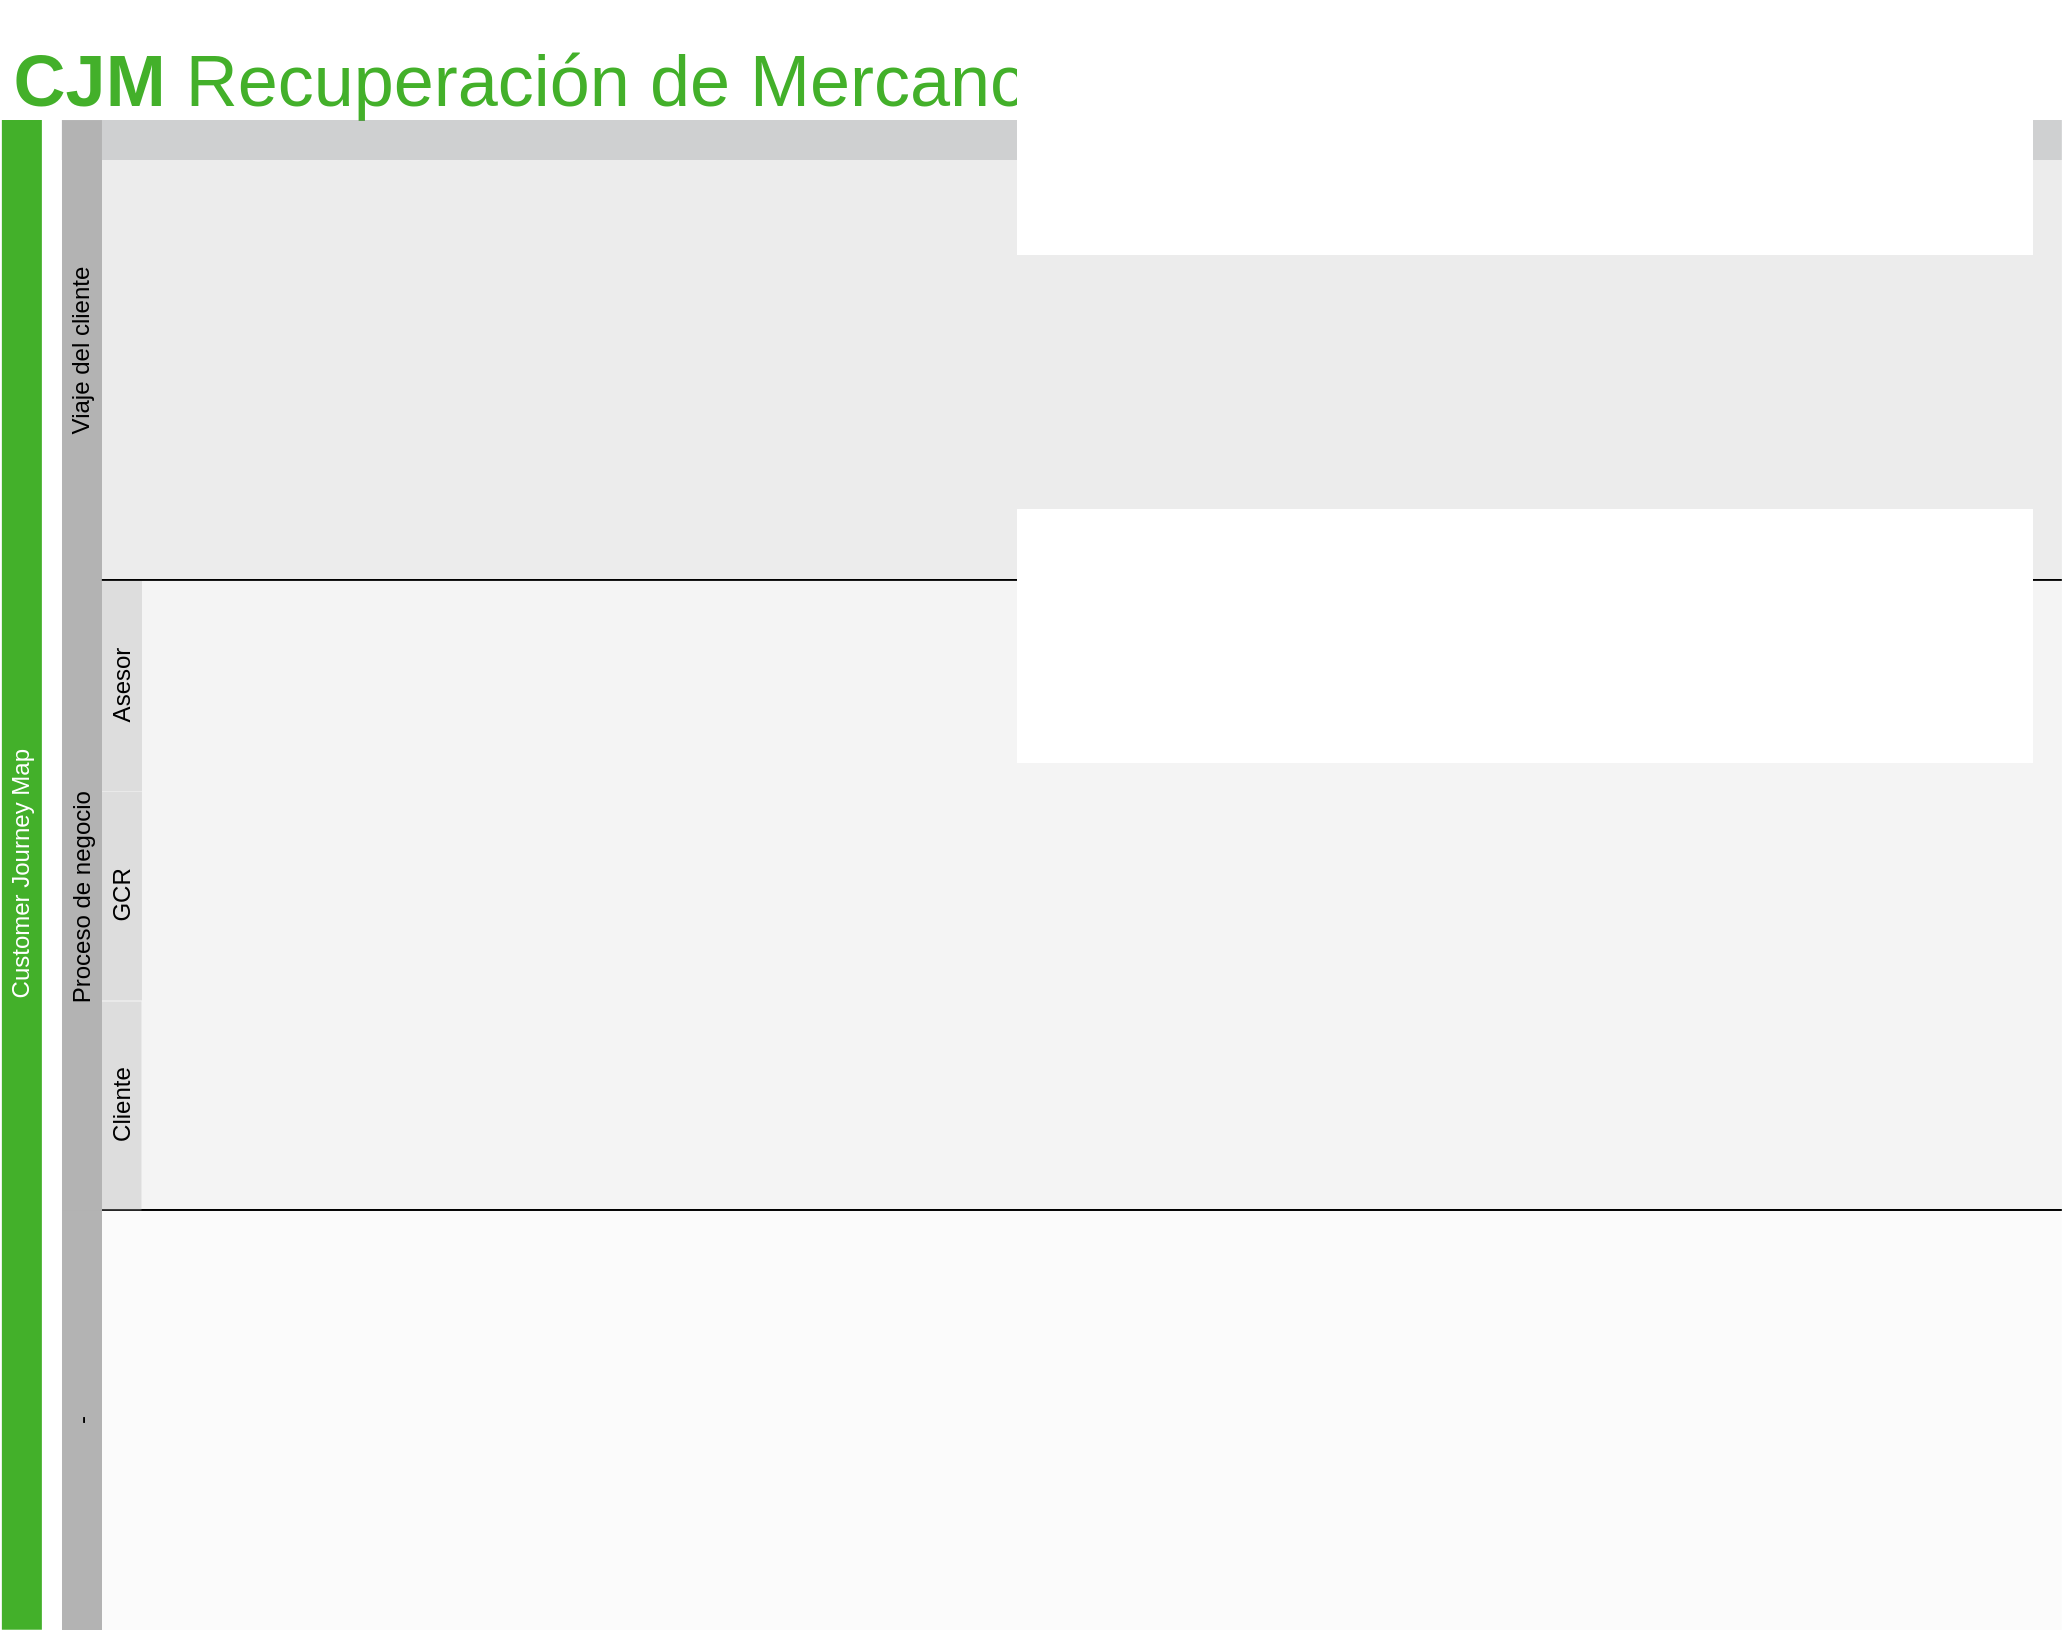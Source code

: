 <mxfile version="13.7.6" type="github">
  <diagram id="gcEh9_CyaGoKQu0xr7bp" name="Page-1">
    <mxGraphModel dx="950" dy="557" grid="1" gridSize="1" guides="1" tooltips="1" connect="1" arrows="1" fold="1" page="1" pageScale="1" pageWidth="850" pageHeight="1100" math="0" shadow="0">
      <root>
        <mxCell id="0" />
        <mxCell id="1" parent="0" />
        <mxCell id="dCMF38waMmdHfkV4d47o-1" value="&lt;font style=&quot;font-size: 36px&quot; color=&quot;#43B02A&quot;&gt;&lt;b&gt;CJM&lt;/b&gt; Recuperación de Mercancía en Deposito&lt;/font&gt;" style="text;html=1;strokeColor=none;fillColor=none;align=center;verticalAlign=middle;whiteSpace=wrap;rounded=0;" vertex="1" parent="1">
          <mxGeometry x="-0.08" width="750" height="80" as="geometry" />
        </mxCell>
        <mxCell id="dCMF38waMmdHfkV4d47o-2" value="&lt;font color=&quot;#FFFFFF&quot;&gt;Customer Journey Map&lt;/font&gt;" style="rounded=0;whiteSpace=wrap;html=1;fillColor=#43B02A;strokeColor=none;rotation=-90;" vertex="1" parent="1">
          <mxGeometry x="-367.5" y="427.43" width="754.86" height="20" as="geometry" />
        </mxCell>
        <mxCell id="dCMF38waMmdHfkV4d47o-3" value="" style="rounded=0;whiteSpace=wrap;html=1;strokeColor=none;fillColor=#75787b;opacity=35;" vertex="1" parent="1">
          <mxGeometry x="29.92" y="60" width="1000" height="20" as="geometry" />
        </mxCell>
        <mxCell id="dCMF38waMmdHfkV4d47o-4" value="Viaje del cliente" style="rounded=0;whiteSpace=wrap;html=1;strokeColor=none;rotation=-90;fillColor=#B3B3B3;" vertex="1" parent="1">
          <mxGeometry x="-75.24" y="165.29" width="230.46" height="20" as="geometry" />
        </mxCell>
        <mxCell id="dCMF38waMmdHfkV4d47o-5" value="" style="rounded=0;whiteSpace=wrap;html=1;fillColor=#B3B3B3;opacity=25;strokeColor=none;" vertex="1" parent="1">
          <mxGeometry x="49.92" y="80" width="980" height="210" as="geometry" />
        </mxCell>
        <mxCell id="dCMF38waMmdHfkV4d47o-6" value="" style="endArrow=none;html=1;entryX=1;entryY=1;entryDx=0;entryDy=0;" edge="1" parent="1" target="dCMF38waMmdHfkV4d47o-5">
          <mxGeometry width="50" height="50" relative="1" as="geometry">
            <mxPoint x="49.92" y="290" as="sourcePoint" />
            <mxPoint x="189.92" y="290" as="targetPoint" />
          </mxGeometry>
        </mxCell>
        <mxCell id="dCMF38waMmdHfkV4d47o-7" value="" style="rounded=0;whiteSpace=wrap;html=1;fillColor=#B3B3B3;opacity=15;strokeColor=none;" vertex="1" parent="1">
          <mxGeometry x="50" y="290" width="979.92" height="315" as="geometry" />
        </mxCell>
        <mxCell id="dCMF38waMmdHfkV4d47o-8" value="" style="endArrow=none;html=1;entryX=1;entryY=1;entryDx=0;entryDy=0;" edge="1" parent="1">
          <mxGeometry width="50" height="50" relative="1" as="geometry">
            <mxPoint x="49.92" y="605.0" as="sourcePoint" />
            <mxPoint x="1029.92" y="605.0" as="targetPoint" />
          </mxGeometry>
        </mxCell>
        <mxCell id="dCMF38waMmdHfkV4d47o-9" value="" style="rounded=0;whiteSpace=wrap;html=1;fillColor=#B3B3B3;opacity=5;strokeColor=none;" vertex="1" parent="1">
          <mxGeometry x="49.92" y="605" width="980" height="210" as="geometry" />
        </mxCell>
        <mxCell id="dCMF38waMmdHfkV4d47o-10" value="Asesor" style="rounded=0;whiteSpace=wrap;html=1;strokeColor=none;rotation=-90;fillColor=#B3B3B3;opacity=35;" vertex="1" parent="1">
          <mxGeometry x="7.5" y="333" width="105" height="20" as="geometry" />
        </mxCell>
        <mxCell id="dCMF38waMmdHfkV4d47o-12" value="GCR" style="rounded=0;whiteSpace=wrap;html=1;strokeColor=none;rotation=-90;fillColor=#B3B3B3;opacity=35;" vertex="1" parent="1">
          <mxGeometry x="7.7" y="438" width="104.5" height="20" as="geometry" />
        </mxCell>
        <mxCell id="dCMF38waMmdHfkV4d47o-14" value="Cliente" style="rounded=0;whiteSpace=wrap;html=1;strokeColor=none;rotation=-90;fillColor=#B3B3B3;opacity=35;" vertex="1" parent="1">
          <mxGeometry x="7.5" y="543" width="104.5" height="20" as="geometry" />
        </mxCell>
        <mxCell id="dCMF38waMmdHfkV4d47o-15" value="Proceso de negocio" style="rounded=0;whiteSpace=wrap;html=1;strokeColor=none;rotation=-90;fillColor=#B3B3B3;" vertex="1" parent="1">
          <mxGeometry x="-117.68" y="438.07" width="315.35" height="20" as="geometry" />
        </mxCell>
        <mxCell id="dCMF38waMmdHfkV4d47o-16" value="-" style="rounded=0;whiteSpace=wrap;html=1;strokeColor=none;rotation=-90;fillColor=#B3B3B3;" vertex="1" parent="1">
          <mxGeometry x="-65" y="700" width="209.99" height="20" as="geometry" />
        </mxCell>
      </root>
    </mxGraphModel>
  </diagram>
</mxfile>
